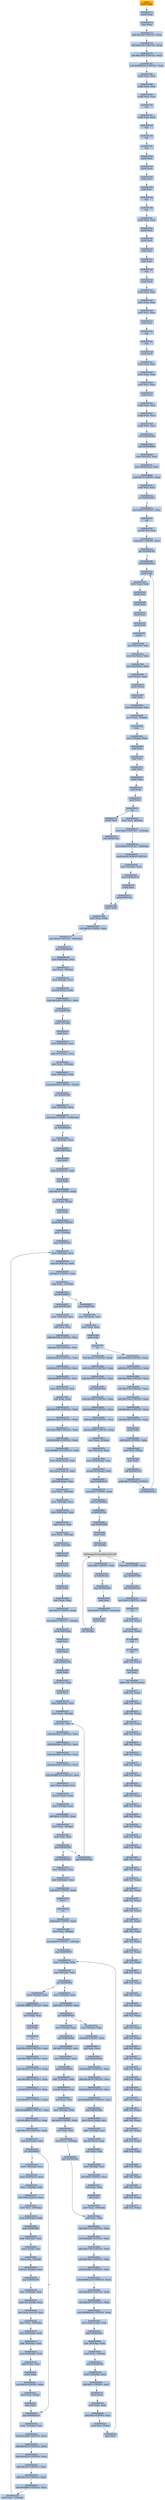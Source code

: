 digraph G {
node[shape=rectangle,style=filled,fillcolor=lightsteelblue,color=lightsteelblue]
bgcolor="transparent"
a0x00404770pushl_ebp[label="start\npushl %ebp",fillcolor="orange",color="lightgrey"];
a0x00404771pushl_esp[label="0x00404771\npushl %esp"];
a0x00404772popl_ebp[label="0x00404772\npopl %ebp"];
a0x00404773addl_0x1ddUINT32_esp[label="0x00404773\naddl $0x1dd<UINT32>, %esp"];
a0x00404779subl_0x1c5cUINT32_esp[label="0x00404779\nsubl $0x1c5c<UINT32>, %esp"];
a0x0040477fsubl_0x3395UINT32_esp[label="0x0040477f\nsubl $0x3395<UINT32>, %esp"];
a0x00404785subl_0xffffb224UINT32_esp[label="0x00404785\nsubl $0xffffb224<UINT32>, %esp"];
a0x0040478bxchgl_eax_ecx[label="0x0040478b\nxchgl %eax, %ecx"];
a0x0040478dxchgl_eax_ecx[label="0x0040478d\nxchgl %eax, %ecx"];
a0x0040478exchgl_eax_ecx[label="0x0040478e\nxchgl %eax, %ecx"];
a0x00404790nop_[label="0x00404790\nnop "];
a0x00404791xchgl_eax_eax[label="0x00404791\nxchgl %eax, %eax"];
a0x00404793nop_[label="0x00404793\nnop "];
a0x00404794nop_[label="0x00404794\nnop "];
a0x00404795nop_[label="0x00404795\nnop "];
a0x00404796pushl_eax[label="0x00404796\npushl %eax"];
a0x00404797pushl_eax[label="0x00404797\npushl %eax"];
a0x00404798popl_eax[label="0x00404798\npopl %eax"];
a0x00404799popl_eax[label="0x00404799\npopl %eax"];
a0x0040479anop_[label="0x0040479a\nnop "];
a0x0040479bnop_[label="0x0040479b\nnop "];
a0x0040479cxchgl_eax_eax[label="0x0040479c\nxchgl %eax, %eax"];
a0x0040479epushl_eax[label="0x0040479e\npushl %eax"];
a0x0040479fpushl_eax[label="0x0040479f\npushl %eax"];
a0x004047a0popl_eax[label="0x004047a0\npopl %eax"];
a0x004047a1popl_eax[label="0x004047a1\npopl %eax"];
a0x004047a2nop_[label="0x004047a2\nnop "];
a0x004047a3pushl_ecx[label="0x004047a3\npushl %ecx"];
a0x004047a4movl_eax_ecx[label="0x004047a4\nmovl %eax, %ecx"];
a0x004047a6movl_eax_eax[label="0x004047a6\nmovl %eax, %eax"];
a0x004047a8movl_ecx_eax[label="0x004047a8\nmovl %ecx, %eax"];
a0x004047aapopl_ecx[label="0x004047aa\npopl %ecx"];
a0x004047abnop_[label="0x004047ab\nnop "];
a0x004047acnop_[label="0x004047ac\nnop "];
a0x004047adpushl_ecx[label="0x004047ad\npushl %ecx"];
a0x004047aemovl_eax_ecx[label="0x004047ae\nmovl %eax, %ecx"];
a0x004047b0movl_eax_eax[label="0x004047b0\nmovl %eax, %eax"];
a0x004047b2movl_ecx_eax[label="0x004047b2\nmovl %ecx, %eax"];
a0x004047b4popl_ecx[label="0x004047b4\npopl %ecx"];
a0x004047b5xchgl_eax_ecx[label="0x004047b5\nxchgl %eax, %ecx"];
a0x004047b7xchgl_eax_ecx[label="0x004047b7\nxchgl %eax, %ecx"];
a0x004047b8xchgl_eax_ecx[label="0x004047b8\nxchgl %eax, %ecx"];
a0x004047bacall_0x0040536e[label="0x004047ba\ncall 0x0040536e"];
a0x0040536ejmp_0x00408e66[label="0x0040536e\njmp 0x00408e66"];
a0x00408e66movl_fs_0x30_eax[label="0x00408e66\nmovl %fs:0x30, %eax"];
a0x00408e6cmovl_0x68eax__eax[label="0x00408e6c\nmovl 0x68(%eax), %eax"];
a0x00408e6fandl_0x70UINT8_eax[label="0x00408e6f\nandl $0x70<UINT8>, %eax"];
a0x00408e72testl_eax_eax[label="0x00408e72\ntestl %eax, %eax"];
a0x00408e74jne_0x00403b63[label="0x00408e74\njne 0x00403b63"];
a0x00408e7amovl_0x0UINT32_eax[label="0x00408e7a\nmovl $0x0<UINT32>, %eax"];
a0x00408e7fret[label="0x00408e7f\nret"];
a0x004047bfmovzbl_al_eax[label="0x004047bf\nmovzbl %al, %eax"];
a0x004047c2cmpl_0x1UINT8_eax[label="0x004047c2\ncmpl $0x1<UINT8>, %eax"];
a0x004047c5jne_0x0040819b[label="0x004047c5\njne 0x0040819b"];
a0x0040819bcall_0x004055ec[label="0x0040819b\ncall 0x004055ec"];
a0x004055ecpushl_ebp[label="0x004055ec\npushl %ebp"];
a0x004055edmovl_esp_ebp[label="0x004055ed\nmovl %esp, %ebp"];
a0x004055efpushl_ecx[label="0x004055ef\npushl %ecx"];
a0x004055f0pushl_ebx[label="0x004055f0\npushl %ebx"];
a0x004055f1pushl_esi[label="0x004055f1\npushl %esi"];
a0x004055f2pushl_edi[label="0x004055f2\npushl %edi"];
a0x004055f3pusha_[label="0x004055f3\npusha "];
a0x004055f4movl_fs_0x30_eax[label="0x004055f4\nmovl %fs:0x30, %eax"];
a0x004055famovl_0xceax__eax[label="0x004055fa\nmovl 0xc(%eax), %eax"];
a0x004055fdmovl_0xceax__eax[label="0x004055fd\nmovl 0xc(%eax), %eax"];
a0x00405600movl_eax__eax[label="0x00405600\nmovl (%eax), %eax"];
a0x00405602pushl_eax_[label="0x00405602\npushl (%eax)"];
a0x00405604popl_eax[label="0x00405604\npopl %eax"];
a0x00405605movl_0x18eax__eax[label="0x00405605\nmovl 0x18(%eax), %eax"];
a0x00405608movl_eax__4ebp_[label="0x00405608\nmovl %eax, -4(%ebp)"];
a0x0040560bpopa_[label="0x0040560b\npopa "];
a0x0040560cmovl__4ebp__eax[label="0x0040560c\nmovl -4(%ebp), %eax"];
a0x0040560fpopl_edi[label="0x0040560f\npopl %edi"];
a0x00405610popl_esi[label="0x00405610\npopl %esi"];
a0x00405611popl_ebx[label="0x00405611\npopl %ebx"];
a0x00405612pushl_ebp[label="0x00405612\npushl %ebp"];
a0x00405613popl_esp[label="0x00405613\npopl %esp"];
a0x00405614popl_ebp[label="0x00405614\npopl %ebp"];
a0x00405615ret[label="0x00405615\nret"];
a0x004081a0movl_eax__8ebp_[label="0x004081a0\nmovl %eax, -8(%ebp)"];
a0x004081a3movl_0x0UINT32__32ebp_[label="0x004081a3\nmovl $0x0<UINT32>, -32(%ebp)"];
a0x004081aamovl_0x0UINT32__36ebp_[label="0x004081aa\nmovl $0x0<UINT32>, -36(%ebp)"];
a0x004081b1pushl_0x5e783d59UINT32[label="0x004081b1\npushl $0x5e783d59<UINT32>"];
a0x004081b6movl__8ebp__ecx[label="0x004081b6\nmovl -8(%ebp), %ecx"];
a0x004081b9jmp_0x00402974[label="0x004081b9\njmp 0x00402974"];
a0x00402974pushl_ecx[label="0x00402974\npushl %ecx"];
a0x00402975call_0x00407e6c[label="0x00402975\ncall 0x00407e6c"];
a0x00407e6cpushl_ebp[label="0x00407e6c\npushl %ebp"];
a0x00407e6dmovl_esp_ebp[label="0x00407e6d\nmovl %esp, %ebp"];
a0x00407e6fsubl_0x20UINT8_esp[label="0x00407e6f\nsubl $0x20<UINT8>, %esp"];
a0x00407e72movl_0x0UINT32__24ebp_[label="0x00407e72\nmovl $0x0<UINT32>, -24(%ebp)"];
a0x00407e79jmp_0x00406c40[label="0x00407e79\njmp 0x00406c40"];
a0x00406c40movl_0x8ebp__eax[label="0x00406c40\nmovl 0x8(%ebp), %eax"];
a0x00406c43movl_eax__8ebp_[label="0x00406c43\nmovl %eax, -8(%ebp)"];
a0x00406c46movl__8ebp__ecx[label="0x00406c46\nmovl -8(%ebp), %ecx"];
a0x00406c49movzwl_ecx__edx[label="0x00406c49\nmovzwl (%ecx), %edx"];
a0x00406c4ccmpl_0x5a4dUINT32_edx[label="0x00406c4c\ncmpl $0x5a4d<UINT32>, %edx"];
a0x00406c52jne_0x00407f29[label="0x00406c52\njne 0x00407f29"];
a0x00406c58pushl__8ebp_[label="0x00406c58\npushl -8(%ebp)"];
a0x00406c5bpopl_eax[label="0x00406c5b\npopl %eax"];
a0x00406c5cmovl_0x8ebp__ecx[label="0x00406c5c\nmovl 0x8(%ebp), %ecx"];
a0x00406c5faddl_0x3ceax__ecx[label="0x00406c5f\naddl 0x3c(%eax), %ecx"];
a0x00406c62movl_ecx__20ebp_[label="0x00406c62\nmovl %ecx, -20(%ebp)"];
a0x00406c65movl__20ebp__edx[label="0x00406c65\nmovl -20(%ebp), %edx"];
a0x00406c68cmpl_0x4550UINT32_edx_[label="0x00406c68\ncmpl $0x4550<UINT32>, (%edx)"];
a0x00406c6ejne_0x00407f29[label="0x00406c6e\njne 0x00407f29"];
a0x00406c74movl__20ebp__eax[label="0x00406c74\nmovl -20(%ebp), %eax"];
a0x00406c77cmpl_0x0UINT8_0x78eax_[label="0x00406c77\ncmpl $0x0<UINT8>, 0x78(%eax)"];
a0x00406c7bjne_0x00406db0[label="0x00406c7b\njne 0x00406db0"];
a0x00406db0movl__20ebp__ecx[label="0x00406db0\nmovl -20(%ebp), %ecx"];
a0x00406db3pushl_0x8ebp_[label="0x00406db3\npushl 0x8(%ebp)"];
a0x00406db6popl_edx[label="0x00406db6\npopl %edx"];
a0x00406db7addl_0x78ecx__edx[label="0x00406db7\naddl 0x78(%ecx), %edx"];
a0x00406dbapushl_ebp[label="0x00406dba\npushl %ebp"];
a0x00406dbbsubl_0x10UINT8_ebp[label="0x00406dbb\nsubl $0x10<UINT8>, %ebp"];
a0x00406dbemovl_edx_ebp_[label="0x00406dbe\nmovl %edx, (%ebp)"];
a0x00406dc1popl_ebp[label="0x00406dc1\npopl %ebp"];
a0x00406dc2pushl_0x0UINT8[label="0x00406dc2\npushl $0x0<UINT8>"];
a0x00406dc4popl__12ebp_[label="0x00406dc4\npopl -12(%ebp)"];
a0x00406dc7jmp_0x00404555[label="0x00406dc7\njmp 0x00404555"];
a0x00404555movl__16ebp__ecx[label="0x00404555\nmovl -16(%ebp), %ecx"];
a0x00404558movl_0x18ecx__edx[label="0x00404558\nmovl 0x18(%ecx), %edx"];
a0x0040455bsubl_0x1UINT8_edx[label="0x0040455b\nsubl $0x1<UINT8>, %edx"];
a0x0040455ecmpl_edx__12ebp_[label="0x0040455e\ncmpl %edx, -12(%ebp)"];
a0x00404561jae_0x00408b57[label="0x00404561\njae 0x00408b57"];
a0x00404567jmp_0x00403c48[label="0x00404567\njmp 0x00403c48"];
a0x00403c48movl__16ebp__eax[label="0x00403c48\nmovl -16(%ebp), %eax"];
a0x00403c4bsubl_ecx_ecx[label="0x00403c4b\nsubl %ecx, %ecx"];
a0x00403c4daddl_0x7f2dUINT32_ecx[label="0x00403c4d\naddl $0x7f2d<UINT32>, %ecx"];
a0x00403c53subl_0x7d2UINT32_ecx[label="0x00403c53\nsubl $0x7d2<UINT32>, %ecx"];
a0x00403c59addl_0x24e0UINT32_ecx[label="0x00403c59\naddl $0x24e0<UINT32>, %ecx"];
a0x00403c5fsubl_0x321cUINT32_ecx[label="0x00403c5f\nsubl $0x321c<UINT32>, %ecx"];
a0x00403c65subl_0x69ffUINT32_ecx[label="0x00403c65\nsubl $0x69ff<UINT32>, %ecx"];
a0x00403c6bmovl_ecxeax__ecx[label="0x00403c6b\nmovl (%ecx,%eax), %ecx"];
a0x00403c6esubl_edx_edx[label="0x00403c6e\nsubl %edx, %edx"];
a0x00403c70addl_0x7067UINT32_edx[label="0x00403c70\naddl $0x7067<UINT32>, %edx"];
a0x00403c76addl_0x10bdUINT32_edx[label="0x00403c76\naddl $0x10bd<UINT32>, %edx"];
a0x00403c7csubl_0x7988UINT32_edx[label="0x00403c7c\nsubl $0x7988<UINT32>, %edx"];
a0x00403c82subl_0x4694UINT32_edx[label="0x00403c82\nsubl $0x4694<UINT32>, %edx"];
a0x00403c88subl_0xffffc114UINT32_edx[label="0x00403c88\nsubl $0xffffc114<UINT32>, %edx"];
a0x00403c8emovl_edxebp__edx[label="0x00403c8e\nmovl (%edx,%ebp), %edx"];
a0x00403c91leal_ecxedx4__eax[label="0x00403c91\nleal (%ecx,%edx,4), %eax"];
a0x00403c94addl_0x8ebp__eax[label="0x00403c94\naddl 0x8(%ebp), %eax"];
a0x00403c97movl_eax__28ebp_[label="0x00403c97\nmovl %eax, -28(%ebp)"];
a0x00403c9amovl__28ebp__ecx[label="0x00403c9a\nmovl -28(%ebp), %ecx"];
a0x00403c9dmovl_0x8ebp__edx[label="0x00403c9d\nmovl 0x8(%ebp), %edx"];
a0x00403ca0addl_ecx__edx[label="0x00403ca0\naddl (%ecx), %edx"];
a0x00403ca2movl_edx__32ebp_[label="0x00403ca2\nmovl %edx, -32(%ebp)"];
a0x00403ca5pushl__32ebp_[label="0x00403ca5\npushl -32(%ebp)"];
a0x00403ca8popl_eax[label="0x00403ca8\npopl %eax"];
a0x00403ca9pushl_eax[label="0x00403ca9\npushl %eax"];
a0x00403caacall_0x00401a6c[label="0x00403caa\ncall 0x00401a6c"];
a0x00401a6cpushl_ebp[label="0x00401a6c\npushl %ebp"];
a0x00401a6dmovl_esp_ebp[label="0x00401a6d\nmovl %esp, %ebp"];
a0x00401a6fsubl_0x10UINT8_esp[label="0x00401a6f\nsubl $0x10<UINT8>, %esp"];
a0x00401a72movl_0x0UINT32__4ebp_[label="0x00401a72\nmovl $0x0<UINT32>, -4(%ebp)"];
a0x00401a79pushl_0x8ebp_[label="0x00401a79\npushl 0x8(%ebp)"];
a0x00401a7cpopl_eax[label="0x00401a7c\npopl %eax"];
a0x00401a7dpushl_eax[label="0x00401a7d\npushl %eax"];
a0x00401a7ecall_0x004041d0[label="0x00401a7e\ncall 0x004041d0"];
a0x004041d0pushl_ebp[label="0x004041d0\npushl %ebp"];
a0x004041d1movl_esp_ebp[label="0x004041d1\nmovl %esp, %ebp"];
a0x004041d3pushl_ecx[label="0x004041d3\npushl %ecx"];
a0x004041d4movl_0x8ebp__eax[label="0x004041d4\nmovl 0x8(%ebp), %eax"];
a0x004041d7movl_eax__4ebp_[label="0x004041d7\nmovl %eax, -4(%ebp)"];
a0x004041dasubl_ecx_ecx[label="0x004041da\nsubl %ecx, %ecx"];
a0x004041dcsubl_0x52b2UINT32_ecx[label="0x004041dc\nsubl $0x52b2<UINT32>, %ecx"];
a0x004041e2subl_0x626eUINT32_ecx[label="0x004041e2\nsubl $0x626e<UINT32>, %ecx"];
a0x004041e8subl_0x496bUINT32_ecx[label="0x004041e8\nsubl $0x496b<UINT32>, %ecx"];
a0x004041eeaddl_0x45d9UINT32_ecx[label="0x004041ee\naddl $0x45d9<UINT32>, %ecx"];
a0x004041f4subl_0xffff4752UINT32_ecx[label="0x004041f4\nsubl $0xffff4752<UINT32>, %ecx"];
a0x004041famovl_ecxebp__ecx[label="0x004041fa\nmovl (%ecx,%ebp), %ecx"];
a0x004041fdmovsbl_ecx__edx[label="0x004041fd\nmovsbl (%ecx), %edx"];
a0x00404200movl__4ebp__eax[label="0x00404200\nmovl -4(%ebp), %eax"];
a0x00404203addl_0x1UINT8_eax[label="0x00404203\naddl $0x1<UINT8>, %eax"];
a0x00404206movl_eax__4ebp_[label="0x00404206\nmovl %eax, -4(%ebp)"];
a0x00404209testl_edx_edx[label="0x00404209\ntestl %edx, %edx"];
a0x0040420bjne_0x0040539d[label="0x0040420b\njne 0x0040539d"];
a0x0040539djmp_0x004041da[label="0x0040539d\njmp 0x004041da"];
a0x00404211jmp_0x00405255[label="0x00404211\njmp 0x00405255"];
a0x00405255movl__4ebp__eax[label="0x00405255\nmovl -4(%ebp), %eax"];
a0x00405258subl_0x8ebp__eax[label="0x00405258\nsubl 0x8(%ebp), %eax"];
a0x0040525bsubl_0x1UINT8_eax[label="0x0040525b\nsubl $0x1<UINT8>, %eax"];
a0x0040525eleave_[label="0x0040525e\nleave "];
a0x0040525fret[label="0x0040525f\nret"];
a0x00401a83addl_0x4UINT8_esp[label="0x00401a83\naddl $0x4<UINT8>, %esp"];
a0x00401a86movl_eax__8ebp_[label="0x00401a86\nmovl %eax, -8(%ebp)"];
a0x00401a89movl_0x0UINT32__12ebp_[label="0x00401a89\nmovl $0x0<UINT32>, -12(%ebp)"];
a0x00401a90jmp_0x00408555[label="0x00401a90\njmp 0x00408555"];
a0x00408555movl__12ebp__edx[label="0x00408555\nmovl -12(%ebp), %edx"];
a0x00408558cmpl__8ebp__edx[label="0x00408558\ncmpl -8(%ebp), %edx"];
a0x0040855bjae_0x00404f3b[label="0x0040855b\njae 0x00404f3b"];
a0x00408561movl__12ebp__eax[label="0x00408561\nmovl -12(%ebp), %eax"];
a0x00408564andl_0x1UINT8_eax[label="0x00408564\nandl $0x1<UINT8>, %eax"];
a0x00408567jne_0x0040595b[label="0x00408567\njne 0x0040595b"];
a0x0040856dmovl__4ebp__ecx[label="0x0040856d\nmovl -4(%ebp), %ecx"];
a0x00408570jmp_0x00405969[label="0x00408570\njmp 0x00405969"];
a0x00405969shll_0x7UINT8_ecx[label="0x00405969\nshll $0x7<UINT8>, %ecx"];
a0x0040596cmovl_0x8ebp__edx[label="0x0040596c\nmovl 0x8(%ebp), %edx"];
a0x0040596fjmp_0x00408436[label="0x0040596f\njmp 0x00408436"];
a0x00408436addl__12ebp__edx[label="0x00408436\naddl -12(%ebp), %edx"];
a0x00408439movsbl_edx__eax[label="0x00408439\nmovsbl (%edx), %eax"];
a0x0040843cxorl_eax_ecx[label="0x0040843c\nxorl %eax, %ecx"];
a0x0040843emovl__4ebp__edx[label="0x0040843e\nmovl -4(%ebp), %edx"];
a0x00408441shrl_0x3UINT8_edx[label="0x00408441\nshrl $0x3<UINT8>, %edx"];
a0x00408444xorl_edx_ecx[label="0x00408444\nxorl %edx, %ecx"];
a0x00408446movl_ecx__16ebp_[label="0x00408446\nmovl %ecx, -16(%ebp)"];
a0x00408449jmp_0x004018aa[label="0x00408449\njmp 0x004018aa"];
a0x004018aasubl_edx_edx[label="0x004018aa\nsubl %edx, %edx"];
a0x004018acsubl_0x772eUINT32_edx[label="0x004018ac\nsubl $0x772e<UINT32>, %edx"];
a0x004018b2subl_0x6a8bUINT32_edx[label="0x004018b2\nsubl $0x6a8b<UINT32>, %edx"];
a0x004018b8addl_0x2736UINT32_edx[label="0x004018b8\naddl $0x2736<UINT32>, %edx"];
a0x004018besubl_0x7da5UINT32_edx[label="0x004018be\nsubl $0x7da5<UINT32>, %edx"];
a0x004018c4subl_0x28bcUINT32_edx[label="0x004018c4\nsubl $0x28bc<UINT32>, %edx"];
a0x004018casubl_0xfffeaea0UINT32_edx[label="0x004018ca\nsubl $0xfffeaea0<UINT32>, %edx"];
a0x004018d0subl_0x3be0UINT32_edx[label="0x004018d0\nsubl $0x3be0<UINT32>, %edx"];
a0x004018d6subl_0x1097UINT32_edx[label="0x004018d6\nsubl $0x1097<UINT32>, %edx"];
a0x004018dcsubl_0xffffa409UINT32_edx[label="0x004018dc\nsubl $0xffffa409<UINT32>, %edx"];
a0x004018e2movl_edxebp__edx[label="0x004018e2\nmovl (%edx,%ebp), %edx"];
a0x004018e5jmp_0x0040364d[label="0x004018e5\njmp 0x0040364d"];
a0x0040364dxorl__16ebp__edx[label="0x0040364d\nxorl -16(%ebp), %edx"];
a0x00403650movl_edx__4ebp_[label="0x00403650\nmovl %edx, -4(%ebp)"];
a0x00403653jmp_0x00408546[label="0x00403653\njmp 0x00408546"];
a0x00408546movl__12ebp__ecx[label="0x00408546\nmovl -12(%ebp), %ecx"];
a0x00408549addl_0x1UINT8_ecx[label="0x00408549\naddl $0x1<UINT8>, %ecx"];
a0x0040854cpushl_eax[label="0x0040854c\npushl %eax"];
a0x0040854dmovl_ebp_eax[label="0x0040854d\nmovl %ebp, %eax"];
a0x0040854fsubl_0xcUINT8_eax[label="0x0040854f\nsubl $0xc<UINT8>, %eax"];
a0x00408552movl_ecx_eax_[label="0x00408552\nmovl %ecx, (%eax)"];
a0x00408554popl_eax[label="0x00408554\npopl %eax"];
a0x0040595bmovl__4ebp__eax[label="0x0040595b\nmovl -4(%ebp), %eax"];
a0x0040595eshll_0xbUINT8_eax[label="0x0040595e\nshll $0xb<UINT8>, %eax"];
a0x00405961xorl_ecx_ecx[label="0x00405961\nxorl %ecx, %ecx"];
a0x00405963jmp_0x0040504d[label="0x00405963\njmp 0x0040504d"];
a0x0040504dsubl_0x4fa1UINT32_ecx[label="0x0040504d\nsubl $0x4fa1<UINT32>, %ecx"];
a0x00405053addl_0x30cdUINT32_ecx[label="0x00405053\naddl $0x30cd<UINT32>, %ecx"];
a0x00405059subl_0x3c9eUINT32_ecx[label="0x00405059\nsubl $0x3c9e<UINT32>, %ecx"];
a0x0040505fsubl_0xffffa486UINT32_ecx[label="0x0040505f\nsubl $0xffffa486<UINT32>, %ecx"];
a0x00405065jmp_0x00401892[label="0x00405065\njmp 0x00401892"];
a0x00401892movl_ecxebp__ecx[label="0x00401892\nmovl (%ecx,%ebp), %ecx"];
a0x00401895addl__12ebp__ecx[label="0x00401895\naddl -12(%ebp), %ecx"];
a0x00401898movsbl_ecx__edx[label="0x00401898\nmovsbl (%ecx), %edx"];
a0x0040189bxorl_edx_eax[label="0x0040189b\nxorl %edx, %eax"];
a0x0040189dmovl__4ebp__ecx[label="0x0040189d\nmovl -4(%ebp), %ecx"];
a0x004018a0shrl_0x5UINT8_ecx[label="0x004018a0\nshrl $0x5<UINT8>, %ecx"];
a0x004018a3xorl_ecx_eax[label="0x004018a3\nxorl %ecx, %eax"];
a0x004018a5notl_eax[label="0x004018a5\nnotl %eax"];
a0x004018a7movl_eax__16ebp_[label="0x004018a7\nmovl %eax, -16(%ebp)"];
a0x00404f3bmovl__4ebp__eax[label="0x00404f3b\nmovl -4(%ebp), %eax"];
a0x00404f3eandl_0x7fffffffUINT32_eax[label="0x00404f3e\nandl $0x7fffffff<UINT32>, %eax"];
a0x00404f43movl_ebp_esp[label="0x00404f43\nmovl %ebp, %esp"];
a0x00404f45popl_ebp[label="0x00404f45\npopl %ebp"];
a0x00404f46ret[label="0x00404f46\nret"];
a0x00403cafaddl_0x1e40UINT32_esp[label="0x00403caf\naddl $0x1e40<UINT32>, %esp"];
a0x00403cb5subl_0x7fd8UINT32_esp[label="0x00403cb5\nsubl $0x7fd8<UINT32>, %esp"];
a0x00403cbbsubl_0x3012UINT32_esp[label="0x00403cbb\nsubl $0x3012<UINT32>, %esp"];
a0x00403cc1subl_0x59f3UINT32_esp[label="0x00403cc1\nsubl $0x59f3<UINT32>, %esp"];
a0x00403cc7subl_0x7fc9UINT32_esp[label="0x00403cc7\nsubl $0x7fc9<UINT32>, %esp"];
a0x00403ccdsubl_0x4057UINT32_esp[label="0x00403ccd\nsubl $0x4057<UINT32>, %esp"];
a0x00403cd3subl_0xfffdff08UINT32_esp[label="0x00403cd3\nsubl $0xfffdff08<UINT32>, %esp"];
a0x00403cd9subl_0x36bcUINT32_esp[label="0x00403cd9\nsubl $0x36bc<UINT32>, %esp"];
a0x00403cdfsubl_0x1e7bUINT32_esp[label="0x00403cdf\nsubl $0x1e7b<UINT32>, %esp"];
a0x00403ce5cmpl_0xcebp__eax[label="0x00403ce5\ncmpl 0xc(%ebp), %eax"];
a0x00403ce8jne_0x00404cf3[label="0x00403ce8\njne 0x00404cf3"];
a0x00404cf3jmp_0x0040452b[label="0x00404cf3\njmp 0x0040452b"];
a0x0040452bmovl__12ebp__eax[label="0x0040452b\nmovl -12(%ebp), %eax"];
a0x0040452esubl_0x2e9bUINT32_eax[label="0x0040452e\nsubl $0x2e9b<UINT32>, %eax"];
a0x00404534addl_0x5675UINT32_eax[label="0x00404534\naddl $0x5675<UINT32>, %eax"];
a0x0040453aaddl_0x6522UINT32_eax[label="0x0040453a\naddl $0x6522<UINT32>, %eax"];
a0x00404540addl_0x542UINT32_eax[label="0x00404540\naddl $0x542<UINT32>, %eax"];
a0x00404546addl_0x731UINT32_eax[label="0x00404546\naddl $0x731<UINT32>, %eax"];
a0x0040454csubl_0x996eUINT32_eax[label="0x0040454c\nsubl $0x996e<UINT32>, %eax"];
a0x00404552movl_eax__12ebp_[label="0x00404552\nmovl %eax, -12(%ebp)"];
a0x00403ceemovl__16ebp__ecx[label="0x00403cee\nmovl -16(%ebp), %ecx"];
a0x00403cf1movl_0x24ecx__edx[label="0x00403cf1\nmovl 0x24(%ecx), %edx"];
a0x00403cf4movl__12ebp__eax[label="0x00403cf4\nmovl -12(%ebp), %eax"];
a0x00403cf7leal_edxeax2__ecx[label="0x00403cf7\nleal (%edx,%eax,2), %ecx"];
a0x00403cfamovl_ecx__28ebp_[label="0x00403cfa\nmovl %ecx, -28(%ebp)"];
a0x00403cfdmovl_0x8ebp__edx[label="0x00403cfd\nmovl 0x8(%ebp), %edx"];
a0x00403d00jmp_0x004068f8[label="0x00403d00\njmp 0x004068f8"];
a0x004068f8addl__28ebp__edx[label="0x004068f8\naddl -28(%ebp), %edx"];
a0x004068fbmovw_edx__ax[label="0x004068fb\nmovw (%edx), %ax"];
a0x004068femovw_ax__4ebp_[label="0x004068fe\nmovw %ax, -4(%ebp)"];
a0x00406902movzwl__4ebp__ecx[label="0x00406902\nmovzwl -4(%ebp), %ecx"];
a0x00406906jmp_0x00404cd4[label="0x00406906\njmp 0x00404cd4"];
a0x00404cd4movl__16ebp__edx[label="0x00404cd4\nmovl -16(%ebp), %edx"];
a0x00404cd7movl_0x1cedx__eax[label="0x00404cd7\nmovl 0x1c(%edx), %eax"];
a0x00404cdaleal_eaxecx4__ecx[label="0x00404cda\nleal (%eax,%ecx,4), %ecx"];
a0x00404cddmovl_ecx__28ebp_[label="0x00404cdd\nmovl %ecx, -28(%ebp)"];
a0x00404ce0movl_0x8ebp__edx[label="0x00404ce0\nmovl 0x8(%ebp), %edx"];
a0x00404ce3addl__28ebp__edx[label="0x00404ce3\naddl -28(%ebp), %edx"];
a0x00404ce6movl_0x8ebp__eax[label="0x00404ce6\nmovl 0x8(%ebp), %eax"];
a0x00404ce9addl_edx__eax[label="0x00404ce9\naddl (%edx), %eax"];
a0x00404cebpushl_ebp[label="0x00404ceb\npushl %ebp"];
a0x00404cecsubl_0x18UINT8_ebp[label="0x00404cec\nsubl $0x18<UINT8>, %ebp"];
a0x00404cefmovl_eax_ebp_[label="0x00404cef\nmovl %eax, (%ebp)"];
a0x00404cf2popl_ebp[label="0x00404cf2\npopl %ebp"];
a0x00408b57jmp_0x00407f29[label="0x00408b57\njmp 0x00407f29"];
a0x00407f29movl__24ebp__eax[label="0x00407f29\nmovl -24(%ebp), %eax"];
a0x00407f2cmovl_ebp_esp[label="0x00407f2c\nmovl %ebp, %esp"];
a0x00407f2epopl_ebp[label="0x00407f2e\npopl %ebp"];
a0x00407f2fret[label="0x00407f2f\nret"];
a0x0040297aaddl_0x6e2dUINT32_esp[label="0x0040297a\naddl $0x6e2d<UINT32>, %esp"];
a0x00402980addl_0x3710UINT32_esp[label="0x00402980\naddl $0x3710<UINT32>, %esp"];
a0x00402986addl_0x76e6UINT32_esp[label="0x00402986\naddl $0x76e6<UINT32>, %esp"];
a0x0040298csubl_0x5c34UINT32_esp[label="0x0040298c\nsubl $0x5c34<UINT32>, %esp"];
a0x00402992addl_0x73eaUINT32_esp[label="0x00402992\naddl $0x73ea<UINT32>, %esp"];
a0x00402998subl_0x6dc2UINT32_esp[label="0x00402998\nsubl $0x6dc2<UINT32>, %esp"];
a0x0040299esubl_0xc60fUINT32_esp[label="0x0040299e\nsubl $0xc60f<UINT32>, %esp"];
a0x004029a4pushl_ebp[label="0x004029a4\npushl %ebp"];
a0x004029a5subl_0x20UINT8_ebp[label="0x004029a5\nsubl $0x20<UINT8>, %ebp"];
a0x004029a8movl_eax_ebp_[label="0x004029a8\nmovl %eax, (%ebp)"];
a0x004029abpopl_ebp[label="0x004029ab\npopl %ebp"];
a0x004029accall_0x00401574[label="0x004029ac\ncall 0x00401574"];
a0x00401574pushl_0x75154efbUINT32[label="0x00401574\npushl $0x75154efb<UINT32>"];
a0x00401579call_0x004055ec[label="0x00401579\ncall 0x004055ec"];
a0x0040157epushl_eax[label="0x0040157e\npushl %eax"];
a0x0040157fcall_0x00407e6c[label="0x0040157f\ncall 0x00407e6c"];
a0x00401584subl_0x3ecUINT32_esp[label="0x00401584\nsubl $0x3ec<UINT32>, %esp"];
a0x0040158aaddl_0x337cUINT32_esp[label="0x0040158a\naddl $0x337c<UINT32>, %esp"];
a0x00401590addl_0x67d7UINT32_esp[label="0x00401590\naddl $0x67d7<UINT32>, %esp"];
a0x00401596jmp_0x0040305f[label="0x00401596\njmp 0x0040305f"];
a0x0040305faddl_0x3091UINT32_esp[label="0x0040305f\naddl $0x3091<UINT32>, %esp"];
a0x00403065subl_0x6a68UINT32_esp[label="0x00403065\nsubl $0x6a68<UINT32>, %esp"];
a0x0040306baddl_0xe68UINT32_esp[label="0x0040306b\naddl $0xe68<UINT32>, %esp"];
a0x00403071subl_0x6bf0UINT32_esp[label="0x00403071\nsubl $0x6bf0<UINT32>, %esp"];
a0x00403077movl_eax__4ebp_[label="0x00403077\nmovl %eax, -4(%ebp)"];
a0x0040307amovl_fs_0x18_eax[label="0x0040307a\nmovl %fs:0x18, %eax"];
a0x00403080movl_0x30eax__eax[label="0x00403080\nmovl 0x30(%eax), %eax"];
a0x00403083movzbl_0x2eax__ebx[label="0x00403083\nmovzbl 0x2(%eax), %ebx"];
a0x00403087jmp_0x0040833d[label="0x00403087\njmp 0x0040833d"];
a0x0040833dcmpl_0x1UINT8_ebx[label="0x0040833d\ncmpl $0x1<UINT8>, %ebx"];
a0x00408340jmp_0x00408fd5[label="0x00408340\njmp 0x00408fd5"];
a0x00408fd5je_0x0040531a[label="0x00408fd5\nje 0x0040531a"];
a0x00408fdbjmp_0x004020ff[label="0x00408fdb\njmp 0x004020ff"];
a0x004020ffpushl_eax[label="0x004020ff\npushl %eax"];
a0x00402100call__4ebp_[label="0x00402100\ncall -4(%ebp)"];
IsDebuggerPresent_kernel32_dll[label="IsDebuggerPresent@kernel32.dll",fillcolor="lightgrey",color="lightgrey"];
a0x00402103cmpl_0x1UINT8_eax[label="0x00402103\ncmpl $0x1<UINT8>, %eax"];
a0x00402106je_0x00403c2f[label="0x00402106\nje 0x00403c2f"];
a0x0040210cjmp_0x00403a61[label="0x0040210c\njmp 0x00403a61"];
a0x00403a61popl_eax[label="0x00403a61\npopl %eax"];
a0x00403a62movb_0x1UINT8_0x2eax_[label="0x00403a62\nmovb $0x1<UINT8>, 0x2(%eax)"];
a0x00403a66pushl_eax[label="0x00403a66\npushl %eax"];
a0x00403a67call__4ebp_[label="0x00403a67\ncall -4(%ebp)"];
a0x00403a6acmpl_0x1UINT8_eax[label="0x00403a6a\ncmpl $0x1<UINT8>, %eax"];
a0x00403a6djmp_0x00407290[label="0x00403a6d\njmp 0x00407290"];
a0x00407290jne_0x0040531a[label="0x00407290\njne 0x0040531a"];
a0x0040531amovl_0x1UINT32_eax[label="0x0040531a\nmovl $0x1<UINT32>, %eax"];
a0x0040531fret[label="0x0040531f\nret"];
a0x7efde000addb_al_eax_[label="0x7efde000\naddb %al, (%eax)"];
a0x7efde002addl_eax_eax_[label="0x7efde002\naddl %eax, (%eax)"];
a0x7efde004nop_[label="0x7efde004\nnop "];
a0x7efde006nop_[label="0x7efde006\nnop "];
a0x7efde008addb_al_eax_[label="0x7efde008\naddb %al, (%eax)"];
a0x7efde00aincl_eax[label="0x7efde00a\nincl %eax"];
a0x7efde00baddb_ah_0x241eeax_[label="0x7efde00b\naddb %ah, 0x241e(%eax)"];
a0x7efde011addb_al_eax_[label="0x7efde011\naddb %al, (%eax)"];
a0x7efde013addb_al_eax_[label="0x7efde013\naddb %al, (%eax)"];
a0x7efde015addb_al_eax_[label="0x7efde015\naddb %al, (%eax)"];
a0x7efde017addb_al_eax_[label="0x7efde017\naddb %al, (%eax)"];
a0x7efde019addb_al_eax_[label="0x7efde019\naddb %al, (%eax)"];
a0x7efde01baddb_al_eax_[label="0x7efde01b\naddb %al, (%eax)"];
a0x7efde01daddb_al_eax_[label="0x7efde01d\naddb %al, (%eax)"];
a0x7efde01faddb_al_eax_[label="0x7efde01f\naddb %al, (%eax)"];
a0x7efde021addb_al_eax_[label="0x7efde021\naddb %al, (%eax)"];
a0x7efde023addb_al_eax_[label="0x7efde023\naddb %al, (%eax)"];
a0x7efde025addb_al_eax_[label="0x7efde025\naddb %al, (%eax)"];
a0x7efde027addb_al_eax_[label="0x7efde027\naddb %al, (%eax)"];
a0x7efde029addb_al_eax_[label="0x7efde029\naddb %al, (%eax)"];
a0x7efde02baddb_al_eax_[label="0x7efde02b\naddb %al, (%eax)"];
a0x7efde02daddb_al_eax_[label="0x7efde02d\naddb %al, (%eax)"];
a0x7efde02faddb_al_eax_[label="0x7efde02f\naddb %al, (%eax)"];
a0x7efde031addb_al_eax_[label="0x7efde031\naddb %al, (%eax)"];
a0x7efde033addb_al_eax_[label="0x7efde033\naddb %al, (%eax)"];
a0x7efde035addb_al_eax_[label="0x7efde035\naddb %al, (%eax)"];
a0x7efde037addb_al_eax_[label="0x7efde037\naddb %al, (%eax)"];
a0x7efde039addb_al_eax_[label="0x7efde039\naddb %al, (%eax)"];
a0x7efde03baddb_al_eax_[label="0x7efde03b\naddb %al, (%eax)"];
a0x7efde03daddb_al_eax_[label="0x7efde03d\naddb %al, (%eax)"];
a0x7efde03faddb_al_eax_[label="0x7efde03f\naddb %al, (%eax)"];
a0x7efde041addb_al_eax_[label="0x7efde041\naddb %al, (%eax)"];
a0x7efde043addb_al_eax_[label="0x7efde043\naddb %al, (%eax)"];
a0x7efde045addb_al_eax_[label="0x7efde045\naddb %al, (%eax)"];
a0x7efde047addb_al_eax_[label="0x7efde047\naddb %al, (%eax)"];
a0x7efde049addb_al_eax_[label="0x7efde049\naddb %al, (%eax)"];
a0x7efde04baddb_al_eax_[label="0x7efde04b\naddb %al, (%eax)"];
a0x7efde04daddb_al_eax_[label="0x7efde04d\naddb %al, (%eax)"];
a0x7efde04faddb_al_eax_[label="0x7efde04f\naddb %al, (%eax)"];
a0x7efde051addb_al_eax_[label="0x7efde051\naddb %al, (%eax)"];
a0x7efde053addb_al_eax_[label="0x7efde053\naddb %al, (%eax)"];
a0x7efde055addb_al_eax_[label="0x7efde055\naddb %al, (%eax)"];
a0x7efde057addb_al_eax_[label="0x7efde057\naddb %al, (%eax)"];
a0x7efde059addb_al_eax_[label="0x7efde059\naddb %al, (%eax)"];
a0x7efde05baddb_al_eax_[label="0x7efde05b\naddb %al, (%eax)"];
a0x7efde05daddb_al_eax_[label="0x7efde05d\naddb %al, (%eax)"];
a0x7efde05faddb_al_eax_[label="0x7efde05f\naddb %al, (%eax)"];
a0x7efde061addb_al_eax_[label="0x7efde061\naddb %al, (%eax)"];
a0x7efde063addb_al_eax_[label="0x7efde063\naddb %al, (%eax)"];
a0x7efde065addb_al_eax_[label="0x7efde065\naddb %al, (%eax)"];
a0x7efde067addb_al_eax_[label="0x7efde067\naddb %al, (%eax)"];
a0x7efde069addb_al_eax_[label="0x7efde069\naddb %al, (%eax)"];
a0x7efde06baddb_al_eax_[label="0x7efde06b\naddb %al, (%eax)"];
a0x7efde06daddb_al_eax_[label="0x7efde06d\naddb %al, (%eax)"];
a0x7efde06faddb_al_eax_[label="0x7efde06f\naddb %al, (%eax)"];
a0x7efde071addb_al_eax_[label="0x7efde071\naddb %al, (%eax)"];
a0x7efde073addb_al_eax_[label="0x7efde073\naddb %al, (%eax)"];
a0x00404770pushl_ebp -> a0x00404771pushl_esp [color="#000000"];
a0x00404771pushl_esp -> a0x00404772popl_ebp [color="#000000"];
a0x00404772popl_ebp -> a0x00404773addl_0x1ddUINT32_esp [color="#000000"];
a0x00404773addl_0x1ddUINT32_esp -> a0x00404779subl_0x1c5cUINT32_esp [color="#000000"];
a0x00404779subl_0x1c5cUINT32_esp -> a0x0040477fsubl_0x3395UINT32_esp [color="#000000"];
a0x0040477fsubl_0x3395UINT32_esp -> a0x00404785subl_0xffffb224UINT32_esp [color="#000000"];
a0x00404785subl_0xffffb224UINT32_esp -> a0x0040478bxchgl_eax_ecx [color="#000000"];
a0x0040478bxchgl_eax_ecx -> a0x0040478dxchgl_eax_ecx [color="#000000"];
a0x0040478dxchgl_eax_ecx -> a0x0040478exchgl_eax_ecx [color="#000000"];
a0x0040478exchgl_eax_ecx -> a0x00404790nop_ [color="#000000"];
a0x00404790nop_ -> a0x00404791xchgl_eax_eax [color="#000000"];
a0x00404791xchgl_eax_eax -> a0x00404793nop_ [color="#000000"];
a0x00404793nop_ -> a0x00404794nop_ [color="#000000"];
a0x00404794nop_ -> a0x00404795nop_ [color="#000000"];
a0x00404795nop_ -> a0x00404796pushl_eax [color="#000000"];
a0x00404796pushl_eax -> a0x00404797pushl_eax [color="#000000"];
a0x00404797pushl_eax -> a0x00404798popl_eax [color="#000000"];
a0x00404798popl_eax -> a0x00404799popl_eax [color="#000000"];
a0x00404799popl_eax -> a0x0040479anop_ [color="#000000"];
a0x0040479anop_ -> a0x0040479bnop_ [color="#000000"];
a0x0040479bnop_ -> a0x0040479cxchgl_eax_eax [color="#000000"];
a0x0040479cxchgl_eax_eax -> a0x0040479epushl_eax [color="#000000"];
a0x0040479epushl_eax -> a0x0040479fpushl_eax [color="#000000"];
a0x0040479fpushl_eax -> a0x004047a0popl_eax [color="#000000"];
a0x004047a0popl_eax -> a0x004047a1popl_eax [color="#000000"];
a0x004047a1popl_eax -> a0x004047a2nop_ [color="#000000"];
a0x004047a2nop_ -> a0x004047a3pushl_ecx [color="#000000"];
a0x004047a3pushl_ecx -> a0x004047a4movl_eax_ecx [color="#000000"];
a0x004047a4movl_eax_ecx -> a0x004047a6movl_eax_eax [color="#000000"];
a0x004047a6movl_eax_eax -> a0x004047a8movl_ecx_eax [color="#000000"];
a0x004047a8movl_ecx_eax -> a0x004047aapopl_ecx [color="#000000"];
a0x004047aapopl_ecx -> a0x004047abnop_ [color="#000000"];
a0x004047abnop_ -> a0x004047acnop_ [color="#000000"];
a0x004047acnop_ -> a0x004047adpushl_ecx [color="#000000"];
a0x004047adpushl_ecx -> a0x004047aemovl_eax_ecx [color="#000000"];
a0x004047aemovl_eax_ecx -> a0x004047b0movl_eax_eax [color="#000000"];
a0x004047b0movl_eax_eax -> a0x004047b2movl_ecx_eax [color="#000000"];
a0x004047b2movl_ecx_eax -> a0x004047b4popl_ecx [color="#000000"];
a0x004047b4popl_ecx -> a0x004047b5xchgl_eax_ecx [color="#000000"];
a0x004047b5xchgl_eax_ecx -> a0x004047b7xchgl_eax_ecx [color="#000000"];
a0x004047b7xchgl_eax_ecx -> a0x004047b8xchgl_eax_ecx [color="#000000"];
a0x004047b8xchgl_eax_ecx -> a0x004047bacall_0x0040536e [color="#000000"];
a0x004047bacall_0x0040536e -> a0x0040536ejmp_0x00408e66 [color="#000000"];
a0x0040536ejmp_0x00408e66 -> a0x00408e66movl_fs_0x30_eax [color="#000000"];
a0x00408e66movl_fs_0x30_eax -> a0x00408e6cmovl_0x68eax__eax [color="#000000"];
a0x00408e6cmovl_0x68eax__eax -> a0x00408e6fandl_0x70UINT8_eax [color="#000000"];
a0x00408e6fandl_0x70UINT8_eax -> a0x00408e72testl_eax_eax [color="#000000"];
a0x00408e72testl_eax_eax -> a0x00408e74jne_0x00403b63 [color="#000000"];
a0x00408e74jne_0x00403b63 -> a0x00408e7amovl_0x0UINT32_eax [color="#000000",label="F"];
a0x00408e7amovl_0x0UINT32_eax -> a0x00408e7fret [color="#000000"];
a0x00408e7fret -> a0x004047bfmovzbl_al_eax [color="#000000"];
a0x004047bfmovzbl_al_eax -> a0x004047c2cmpl_0x1UINT8_eax [color="#000000"];
a0x004047c2cmpl_0x1UINT8_eax -> a0x004047c5jne_0x0040819b [color="#000000"];
a0x004047c5jne_0x0040819b -> a0x0040819bcall_0x004055ec [color="#000000",label="T"];
a0x0040819bcall_0x004055ec -> a0x004055ecpushl_ebp [color="#000000"];
a0x004055ecpushl_ebp -> a0x004055edmovl_esp_ebp [color="#000000"];
a0x004055edmovl_esp_ebp -> a0x004055efpushl_ecx [color="#000000"];
a0x004055efpushl_ecx -> a0x004055f0pushl_ebx [color="#000000"];
a0x004055f0pushl_ebx -> a0x004055f1pushl_esi [color="#000000"];
a0x004055f1pushl_esi -> a0x004055f2pushl_edi [color="#000000"];
a0x004055f2pushl_edi -> a0x004055f3pusha_ [color="#000000"];
a0x004055f3pusha_ -> a0x004055f4movl_fs_0x30_eax [color="#000000"];
a0x004055f4movl_fs_0x30_eax -> a0x004055famovl_0xceax__eax [color="#000000"];
a0x004055famovl_0xceax__eax -> a0x004055fdmovl_0xceax__eax [color="#000000"];
a0x004055fdmovl_0xceax__eax -> a0x00405600movl_eax__eax [color="#000000"];
a0x00405600movl_eax__eax -> a0x00405602pushl_eax_ [color="#000000"];
a0x00405602pushl_eax_ -> a0x00405604popl_eax [color="#000000"];
a0x00405604popl_eax -> a0x00405605movl_0x18eax__eax [color="#000000"];
a0x00405605movl_0x18eax__eax -> a0x00405608movl_eax__4ebp_ [color="#000000"];
a0x00405608movl_eax__4ebp_ -> a0x0040560bpopa_ [color="#000000"];
a0x0040560bpopa_ -> a0x0040560cmovl__4ebp__eax [color="#000000"];
a0x0040560cmovl__4ebp__eax -> a0x0040560fpopl_edi [color="#000000"];
a0x0040560fpopl_edi -> a0x00405610popl_esi [color="#000000"];
a0x00405610popl_esi -> a0x00405611popl_ebx [color="#000000"];
a0x00405611popl_ebx -> a0x00405612pushl_ebp [color="#000000"];
a0x00405612pushl_ebp -> a0x00405613popl_esp [color="#000000"];
a0x00405613popl_esp -> a0x00405614popl_ebp [color="#000000"];
a0x00405614popl_ebp -> a0x00405615ret [color="#000000"];
a0x00405615ret -> a0x004081a0movl_eax__8ebp_ [color="#000000"];
a0x004081a0movl_eax__8ebp_ -> a0x004081a3movl_0x0UINT32__32ebp_ [color="#000000"];
a0x004081a3movl_0x0UINT32__32ebp_ -> a0x004081aamovl_0x0UINT32__36ebp_ [color="#000000"];
a0x004081aamovl_0x0UINT32__36ebp_ -> a0x004081b1pushl_0x5e783d59UINT32 [color="#000000"];
a0x004081b1pushl_0x5e783d59UINT32 -> a0x004081b6movl__8ebp__ecx [color="#000000"];
a0x004081b6movl__8ebp__ecx -> a0x004081b9jmp_0x00402974 [color="#000000"];
a0x004081b9jmp_0x00402974 -> a0x00402974pushl_ecx [color="#000000"];
a0x00402974pushl_ecx -> a0x00402975call_0x00407e6c [color="#000000"];
a0x00402975call_0x00407e6c -> a0x00407e6cpushl_ebp [color="#000000"];
a0x00407e6cpushl_ebp -> a0x00407e6dmovl_esp_ebp [color="#000000"];
a0x00407e6dmovl_esp_ebp -> a0x00407e6fsubl_0x20UINT8_esp [color="#000000"];
a0x00407e6fsubl_0x20UINT8_esp -> a0x00407e72movl_0x0UINT32__24ebp_ [color="#000000"];
a0x00407e72movl_0x0UINT32__24ebp_ -> a0x00407e79jmp_0x00406c40 [color="#000000"];
a0x00407e79jmp_0x00406c40 -> a0x00406c40movl_0x8ebp__eax [color="#000000"];
a0x00406c40movl_0x8ebp__eax -> a0x00406c43movl_eax__8ebp_ [color="#000000"];
a0x00406c43movl_eax__8ebp_ -> a0x00406c46movl__8ebp__ecx [color="#000000"];
a0x00406c46movl__8ebp__ecx -> a0x00406c49movzwl_ecx__edx [color="#000000"];
a0x00406c49movzwl_ecx__edx -> a0x00406c4ccmpl_0x5a4dUINT32_edx [color="#000000"];
a0x00406c4ccmpl_0x5a4dUINT32_edx -> a0x00406c52jne_0x00407f29 [color="#000000"];
a0x00406c52jne_0x00407f29 -> a0x00406c58pushl__8ebp_ [color="#000000",label="F"];
a0x00406c58pushl__8ebp_ -> a0x00406c5bpopl_eax [color="#000000"];
a0x00406c5bpopl_eax -> a0x00406c5cmovl_0x8ebp__ecx [color="#000000"];
a0x00406c5cmovl_0x8ebp__ecx -> a0x00406c5faddl_0x3ceax__ecx [color="#000000"];
a0x00406c5faddl_0x3ceax__ecx -> a0x00406c62movl_ecx__20ebp_ [color="#000000"];
a0x00406c62movl_ecx__20ebp_ -> a0x00406c65movl__20ebp__edx [color="#000000"];
a0x00406c65movl__20ebp__edx -> a0x00406c68cmpl_0x4550UINT32_edx_ [color="#000000"];
a0x00406c68cmpl_0x4550UINT32_edx_ -> a0x00406c6ejne_0x00407f29 [color="#000000"];
a0x00406c6ejne_0x00407f29 -> a0x00406c74movl__20ebp__eax [color="#000000",label="F"];
a0x00406c74movl__20ebp__eax -> a0x00406c77cmpl_0x0UINT8_0x78eax_ [color="#000000"];
a0x00406c77cmpl_0x0UINT8_0x78eax_ -> a0x00406c7bjne_0x00406db0 [color="#000000"];
a0x00406c7bjne_0x00406db0 -> a0x00406db0movl__20ebp__ecx [color="#000000",label="T"];
a0x00406db0movl__20ebp__ecx -> a0x00406db3pushl_0x8ebp_ [color="#000000"];
a0x00406db3pushl_0x8ebp_ -> a0x00406db6popl_edx [color="#000000"];
a0x00406db6popl_edx -> a0x00406db7addl_0x78ecx__edx [color="#000000"];
a0x00406db7addl_0x78ecx__edx -> a0x00406dbapushl_ebp [color="#000000"];
a0x00406dbapushl_ebp -> a0x00406dbbsubl_0x10UINT8_ebp [color="#000000"];
a0x00406dbbsubl_0x10UINT8_ebp -> a0x00406dbemovl_edx_ebp_ [color="#000000"];
a0x00406dbemovl_edx_ebp_ -> a0x00406dc1popl_ebp [color="#000000"];
a0x00406dc1popl_ebp -> a0x00406dc2pushl_0x0UINT8 [color="#000000"];
a0x00406dc2pushl_0x0UINT8 -> a0x00406dc4popl__12ebp_ [color="#000000"];
a0x00406dc4popl__12ebp_ -> a0x00406dc7jmp_0x00404555 [color="#000000"];
a0x00406dc7jmp_0x00404555 -> a0x00404555movl__16ebp__ecx [color="#000000"];
a0x00404555movl__16ebp__ecx -> a0x00404558movl_0x18ecx__edx [color="#000000"];
a0x00404558movl_0x18ecx__edx -> a0x0040455bsubl_0x1UINT8_edx [color="#000000"];
a0x0040455bsubl_0x1UINT8_edx -> a0x0040455ecmpl_edx__12ebp_ [color="#000000"];
a0x0040455ecmpl_edx__12ebp_ -> a0x00404561jae_0x00408b57 [color="#000000"];
a0x00404561jae_0x00408b57 -> a0x00404567jmp_0x00403c48 [color="#000000",label="F"];
a0x00404567jmp_0x00403c48 -> a0x00403c48movl__16ebp__eax [color="#000000"];
a0x00403c48movl__16ebp__eax -> a0x00403c4bsubl_ecx_ecx [color="#000000"];
a0x00403c4bsubl_ecx_ecx -> a0x00403c4daddl_0x7f2dUINT32_ecx [color="#000000"];
a0x00403c4daddl_0x7f2dUINT32_ecx -> a0x00403c53subl_0x7d2UINT32_ecx [color="#000000"];
a0x00403c53subl_0x7d2UINT32_ecx -> a0x00403c59addl_0x24e0UINT32_ecx [color="#000000"];
a0x00403c59addl_0x24e0UINT32_ecx -> a0x00403c5fsubl_0x321cUINT32_ecx [color="#000000"];
a0x00403c5fsubl_0x321cUINT32_ecx -> a0x00403c65subl_0x69ffUINT32_ecx [color="#000000"];
a0x00403c65subl_0x69ffUINT32_ecx -> a0x00403c6bmovl_ecxeax__ecx [color="#000000"];
a0x00403c6bmovl_ecxeax__ecx -> a0x00403c6esubl_edx_edx [color="#000000"];
a0x00403c6esubl_edx_edx -> a0x00403c70addl_0x7067UINT32_edx [color="#000000"];
a0x00403c70addl_0x7067UINT32_edx -> a0x00403c76addl_0x10bdUINT32_edx [color="#000000"];
a0x00403c76addl_0x10bdUINT32_edx -> a0x00403c7csubl_0x7988UINT32_edx [color="#000000"];
a0x00403c7csubl_0x7988UINT32_edx -> a0x00403c82subl_0x4694UINT32_edx [color="#000000"];
a0x00403c82subl_0x4694UINT32_edx -> a0x00403c88subl_0xffffc114UINT32_edx [color="#000000"];
a0x00403c88subl_0xffffc114UINT32_edx -> a0x00403c8emovl_edxebp__edx [color="#000000"];
a0x00403c8emovl_edxebp__edx -> a0x00403c91leal_ecxedx4__eax [color="#000000"];
a0x00403c91leal_ecxedx4__eax -> a0x00403c94addl_0x8ebp__eax [color="#000000"];
a0x00403c94addl_0x8ebp__eax -> a0x00403c97movl_eax__28ebp_ [color="#000000"];
a0x00403c97movl_eax__28ebp_ -> a0x00403c9amovl__28ebp__ecx [color="#000000"];
a0x00403c9amovl__28ebp__ecx -> a0x00403c9dmovl_0x8ebp__edx [color="#000000"];
a0x00403c9dmovl_0x8ebp__edx -> a0x00403ca0addl_ecx__edx [color="#000000"];
a0x00403ca0addl_ecx__edx -> a0x00403ca2movl_edx__32ebp_ [color="#000000"];
a0x00403ca2movl_edx__32ebp_ -> a0x00403ca5pushl__32ebp_ [color="#000000"];
a0x00403ca5pushl__32ebp_ -> a0x00403ca8popl_eax [color="#000000"];
a0x00403ca8popl_eax -> a0x00403ca9pushl_eax [color="#000000"];
a0x00403ca9pushl_eax -> a0x00403caacall_0x00401a6c [color="#000000"];
a0x00403caacall_0x00401a6c -> a0x00401a6cpushl_ebp [color="#000000"];
a0x00401a6cpushl_ebp -> a0x00401a6dmovl_esp_ebp [color="#000000"];
a0x00401a6dmovl_esp_ebp -> a0x00401a6fsubl_0x10UINT8_esp [color="#000000"];
a0x00401a6fsubl_0x10UINT8_esp -> a0x00401a72movl_0x0UINT32__4ebp_ [color="#000000"];
a0x00401a72movl_0x0UINT32__4ebp_ -> a0x00401a79pushl_0x8ebp_ [color="#000000"];
a0x00401a79pushl_0x8ebp_ -> a0x00401a7cpopl_eax [color="#000000"];
a0x00401a7cpopl_eax -> a0x00401a7dpushl_eax [color="#000000"];
a0x00401a7dpushl_eax -> a0x00401a7ecall_0x004041d0 [color="#000000"];
a0x00401a7ecall_0x004041d0 -> a0x004041d0pushl_ebp [color="#000000"];
a0x004041d0pushl_ebp -> a0x004041d1movl_esp_ebp [color="#000000"];
a0x004041d1movl_esp_ebp -> a0x004041d3pushl_ecx [color="#000000"];
a0x004041d3pushl_ecx -> a0x004041d4movl_0x8ebp__eax [color="#000000"];
a0x004041d4movl_0x8ebp__eax -> a0x004041d7movl_eax__4ebp_ [color="#000000"];
a0x004041d7movl_eax__4ebp_ -> a0x004041dasubl_ecx_ecx [color="#000000"];
a0x004041dasubl_ecx_ecx -> a0x004041dcsubl_0x52b2UINT32_ecx [color="#000000"];
a0x004041dcsubl_0x52b2UINT32_ecx -> a0x004041e2subl_0x626eUINT32_ecx [color="#000000"];
a0x004041e2subl_0x626eUINT32_ecx -> a0x004041e8subl_0x496bUINT32_ecx [color="#000000"];
a0x004041e8subl_0x496bUINT32_ecx -> a0x004041eeaddl_0x45d9UINT32_ecx [color="#000000"];
a0x004041eeaddl_0x45d9UINT32_ecx -> a0x004041f4subl_0xffff4752UINT32_ecx [color="#000000"];
a0x004041f4subl_0xffff4752UINT32_ecx -> a0x004041famovl_ecxebp__ecx [color="#000000"];
a0x004041famovl_ecxebp__ecx -> a0x004041fdmovsbl_ecx__edx [color="#000000"];
a0x004041fdmovsbl_ecx__edx -> a0x00404200movl__4ebp__eax [color="#000000"];
a0x00404200movl__4ebp__eax -> a0x00404203addl_0x1UINT8_eax [color="#000000"];
a0x00404203addl_0x1UINT8_eax -> a0x00404206movl_eax__4ebp_ [color="#000000"];
a0x00404206movl_eax__4ebp_ -> a0x00404209testl_edx_edx [color="#000000"];
a0x00404209testl_edx_edx -> a0x0040420bjne_0x0040539d [color="#000000"];
a0x0040420bjne_0x0040539d -> a0x0040539djmp_0x004041da [color="#000000",label="T"];
a0x0040539djmp_0x004041da -> a0x004041dasubl_ecx_ecx [color="#000000"];
a0x0040420bjne_0x0040539d -> a0x00404211jmp_0x00405255 [color="#000000",label="F"];
a0x00404211jmp_0x00405255 -> a0x00405255movl__4ebp__eax [color="#000000"];
a0x00405255movl__4ebp__eax -> a0x00405258subl_0x8ebp__eax [color="#000000"];
a0x00405258subl_0x8ebp__eax -> a0x0040525bsubl_0x1UINT8_eax [color="#000000"];
a0x0040525bsubl_0x1UINT8_eax -> a0x0040525eleave_ [color="#000000"];
a0x0040525eleave_ -> a0x0040525fret [color="#000000"];
a0x0040525fret -> a0x00401a83addl_0x4UINT8_esp [color="#000000"];
a0x00401a83addl_0x4UINT8_esp -> a0x00401a86movl_eax__8ebp_ [color="#000000"];
a0x00401a86movl_eax__8ebp_ -> a0x00401a89movl_0x0UINT32__12ebp_ [color="#000000"];
a0x00401a89movl_0x0UINT32__12ebp_ -> a0x00401a90jmp_0x00408555 [color="#000000"];
a0x00401a90jmp_0x00408555 -> a0x00408555movl__12ebp__edx [color="#000000"];
a0x00408555movl__12ebp__edx -> a0x00408558cmpl__8ebp__edx [color="#000000"];
a0x00408558cmpl__8ebp__edx -> a0x0040855bjae_0x00404f3b [color="#000000"];
a0x0040855bjae_0x00404f3b -> a0x00408561movl__12ebp__eax [color="#000000",label="F"];
a0x00408561movl__12ebp__eax -> a0x00408564andl_0x1UINT8_eax [color="#000000"];
a0x00408564andl_0x1UINT8_eax -> a0x00408567jne_0x0040595b [color="#000000"];
a0x00408567jne_0x0040595b -> a0x0040856dmovl__4ebp__ecx [color="#000000",label="F"];
a0x0040856dmovl__4ebp__ecx -> a0x00408570jmp_0x00405969 [color="#000000"];
a0x00408570jmp_0x00405969 -> a0x00405969shll_0x7UINT8_ecx [color="#000000"];
a0x00405969shll_0x7UINT8_ecx -> a0x0040596cmovl_0x8ebp__edx [color="#000000"];
a0x0040596cmovl_0x8ebp__edx -> a0x0040596fjmp_0x00408436 [color="#000000"];
a0x0040596fjmp_0x00408436 -> a0x00408436addl__12ebp__edx [color="#000000"];
a0x00408436addl__12ebp__edx -> a0x00408439movsbl_edx__eax [color="#000000"];
a0x00408439movsbl_edx__eax -> a0x0040843cxorl_eax_ecx [color="#000000"];
a0x0040843cxorl_eax_ecx -> a0x0040843emovl__4ebp__edx [color="#000000"];
a0x0040843emovl__4ebp__edx -> a0x00408441shrl_0x3UINT8_edx [color="#000000"];
a0x00408441shrl_0x3UINT8_edx -> a0x00408444xorl_edx_ecx [color="#000000"];
a0x00408444xorl_edx_ecx -> a0x00408446movl_ecx__16ebp_ [color="#000000"];
a0x00408446movl_ecx__16ebp_ -> a0x00408449jmp_0x004018aa [color="#000000"];
a0x00408449jmp_0x004018aa -> a0x004018aasubl_edx_edx [color="#000000"];
a0x004018aasubl_edx_edx -> a0x004018acsubl_0x772eUINT32_edx [color="#000000"];
a0x004018acsubl_0x772eUINT32_edx -> a0x004018b2subl_0x6a8bUINT32_edx [color="#000000"];
a0x004018b2subl_0x6a8bUINT32_edx -> a0x004018b8addl_0x2736UINT32_edx [color="#000000"];
a0x004018b8addl_0x2736UINT32_edx -> a0x004018besubl_0x7da5UINT32_edx [color="#000000"];
a0x004018besubl_0x7da5UINT32_edx -> a0x004018c4subl_0x28bcUINT32_edx [color="#000000"];
a0x004018c4subl_0x28bcUINT32_edx -> a0x004018casubl_0xfffeaea0UINT32_edx [color="#000000"];
a0x004018casubl_0xfffeaea0UINT32_edx -> a0x004018d0subl_0x3be0UINT32_edx [color="#000000"];
a0x004018d0subl_0x3be0UINT32_edx -> a0x004018d6subl_0x1097UINT32_edx [color="#000000"];
a0x004018d6subl_0x1097UINT32_edx -> a0x004018dcsubl_0xffffa409UINT32_edx [color="#000000"];
a0x004018dcsubl_0xffffa409UINT32_edx -> a0x004018e2movl_edxebp__edx [color="#000000"];
a0x004018e2movl_edxebp__edx -> a0x004018e5jmp_0x0040364d [color="#000000"];
a0x004018e5jmp_0x0040364d -> a0x0040364dxorl__16ebp__edx [color="#000000"];
a0x0040364dxorl__16ebp__edx -> a0x00403650movl_edx__4ebp_ [color="#000000"];
a0x00403650movl_edx__4ebp_ -> a0x00403653jmp_0x00408546 [color="#000000"];
a0x00403653jmp_0x00408546 -> a0x00408546movl__12ebp__ecx [color="#000000"];
a0x00408546movl__12ebp__ecx -> a0x00408549addl_0x1UINT8_ecx [color="#000000"];
a0x00408549addl_0x1UINT8_ecx -> a0x0040854cpushl_eax [color="#000000"];
a0x0040854cpushl_eax -> a0x0040854dmovl_ebp_eax [color="#000000"];
a0x0040854dmovl_ebp_eax -> a0x0040854fsubl_0xcUINT8_eax [color="#000000"];
a0x0040854fsubl_0xcUINT8_eax -> a0x00408552movl_ecx_eax_ [color="#000000"];
a0x00408552movl_ecx_eax_ -> a0x00408554popl_eax [color="#000000"];
a0x00408554popl_eax -> a0x00408555movl__12ebp__edx [color="#000000"];
a0x00408567jne_0x0040595b -> a0x0040595bmovl__4ebp__eax [color="#000000",label="T"];
a0x0040595bmovl__4ebp__eax -> a0x0040595eshll_0xbUINT8_eax [color="#000000"];
a0x0040595eshll_0xbUINT8_eax -> a0x00405961xorl_ecx_ecx [color="#000000"];
a0x00405961xorl_ecx_ecx -> a0x00405963jmp_0x0040504d [color="#000000"];
a0x00405963jmp_0x0040504d -> a0x0040504dsubl_0x4fa1UINT32_ecx [color="#000000"];
a0x0040504dsubl_0x4fa1UINT32_ecx -> a0x00405053addl_0x30cdUINT32_ecx [color="#000000"];
a0x00405053addl_0x30cdUINT32_ecx -> a0x00405059subl_0x3c9eUINT32_ecx [color="#000000"];
a0x00405059subl_0x3c9eUINT32_ecx -> a0x0040505fsubl_0xffffa486UINT32_ecx [color="#000000"];
a0x0040505fsubl_0xffffa486UINT32_ecx -> a0x00405065jmp_0x00401892 [color="#000000"];
a0x00405065jmp_0x00401892 -> a0x00401892movl_ecxebp__ecx [color="#000000"];
a0x00401892movl_ecxebp__ecx -> a0x00401895addl__12ebp__ecx [color="#000000"];
a0x00401895addl__12ebp__ecx -> a0x00401898movsbl_ecx__edx [color="#000000"];
a0x00401898movsbl_ecx__edx -> a0x0040189bxorl_edx_eax [color="#000000"];
a0x0040189bxorl_edx_eax -> a0x0040189dmovl__4ebp__ecx [color="#000000"];
a0x0040189dmovl__4ebp__ecx -> a0x004018a0shrl_0x5UINT8_ecx [color="#000000"];
a0x004018a0shrl_0x5UINT8_ecx -> a0x004018a3xorl_ecx_eax [color="#000000"];
a0x004018a3xorl_ecx_eax -> a0x004018a5notl_eax [color="#000000"];
a0x004018a5notl_eax -> a0x004018a7movl_eax__16ebp_ [color="#000000"];
a0x004018a7movl_eax__16ebp_ -> a0x004018aasubl_edx_edx [color="#000000"];
a0x0040855bjae_0x00404f3b -> a0x00404f3bmovl__4ebp__eax [color="#000000",label="T"];
a0x00404f3bmovl__4ebp__eax -> a0x00404f3eandl_0x7fffffffUINT32_eax [color="#000000"];
a0x00404f3eandl_0x7fffffffUINT32_eax -> a0x00404f43movl_ebp_esp [color="#000000"];
a0x00404f43movl_ebp_esp -> a0x00404f45popl_ebp [color="#000000"];
a0x00404f45popl_ebp -> a0x00404f46ret [color="#000000"];
a0x00404f46ret -> a0x00403cafaddl_0x1e40UINT32_esp [color="#000000"];
a0x00403cafaddl_0x1e40UINT32_esp -> a0x00403cb5subl_0x7fd8UINT32_esp [color="#000000"];
a0x00403cb5subl_0x7fd8UINT32_esp -> a0x00403cbbsubl_0x3012UINT32_esp [color="#000000"];
a0x00403cbbsubl_0x3012UINT32_esp -> a0x00403cc1subl_0x59f3UINT32_esp [color="#000000"];
a0x00403cc1subl_0x59f3UINT32_esp -> a0x00403cc7subl_0x7fc9UINT32_esp [color="#000000"];
a0x00403cc7subl_0x7fc9UINT32_esp -> a0x00403ccdsubl_0x4057UINT32_esp [color="#000000"];
a0x00403ccdsubl_0x4057UINT32_esp -> a0x00403cd3subl_0xfffdff08UINT32_esp [color="#000000"];
a0x00403cd3subl_0xfffdff08UINT32_esp -> a0x00403cd9subl_0x36bcUINT32_esp [color="#000000"];
a0x00403cd9subl_0x36bcUINT32_esp -> a0x00403cdfsubl_0x1e7bUINT32_esp [color="#000000"];
a0x00403cdfsubl_0x1e7bUINT32_esp -> a0x00403ce5cmpl_0xcebp__eax [color="#000000"];
a0x00403ce5cmpl_0xcebp__eax -> a0x00403ce8jne_0x00404cf3 [color="#000000"];
a0x00403ce8jne_0x00404cf3 -> a0x00404cf3jmp_0x0040452b [color="#000000",label="T"];
a0x00404cf3jmp_0x0040452b -> a0x0040452bmovl__12ebp__eax [color="#000000"];
a0x0040452bmovl__12ebp__eax -> a0x0040452esubl_0x2e9bUINT32_eax [color="#000000"];
a0x0040452esubl_0x2e9bUINT32_eax -> a0x00404534addl_0x5675UINT32_eax [color="#000000"];
a0x00404534addl_0x5675UINT32_eax -> a0x0040453aaddl_0x6522UINT32_eax [color="#000000"];
a0x0040453aaddl_0x6522UINT32_eax -> a0x00404540addl_0x542UINT32_eax [color="#000000"];
a0x00404540addl_0x542UINT32_eax -> a0x00404546addl_0x731UINT32_eax [color="#000000"];
a0x00404546addl_0x731UINT32_eax -> a0x0040454csubl_0x996eUINT32_eax [color="#000000"];
a0x0040454csubl_0x996eUINT32_eax -> a0x00404552movl_eax__12ebp_ [color="#000000"];
a0x00404552movl_eax__12ebp_ -> a0x00404555movl__16ebp__ecx [color="#000000"];
a0x00403ce8jne_0x00404cf3 -> a0x00403ceemovl__16ebp__ecx [color="#000000",label="F"];
a0x00403ceemovl__16ebp__ecx -> a0x00403cf1movl_0x24ecx__edx [color="#000000"];
a0x00403cf1movl_0x24ecx__edx -> a0x00403cf4movl__12ebp__eax [color="#000000"];
a0x00403cf4movl__12ebp__eax -> a0x00403cf7leal_edxeax2__ecx [color="#000000"];
a0x00403cf7leal_edxeax2__ecx -> a0x00403cfamovl_ecx__28ebp_ [color="#000000"];
a0x00403cfamovl_ecx__28ebp_ -> a0x00403cfdmovl_0x8ebp__edx [color="#000000"];
a0x00403cfdmovl_0x8ebp__edx -> a0x00403d00jmp_0x004068f8 [color="#000000"];
a0x00403d00jmp_0x004068f8 -> a0x004068f8addl__28ebp__edx [color="#000000"];
a0x004068f8addl__28ebp__edx -> a0x004068fbmovw_edx__ax [color="#000000"];
a0x004068fbmovw_edx__ax -> a0x004068femovw_ax__4ebp_ [color="#000000"];
a0x004068femovw_ax__4ebp_ -> a0x00406902movzwl__4ebp__ecx [color="#000000"];
a0x00406902movzwl__4ebp__ecx -> a0x00406906jmp_0x00404cd4 [color="#000000"];
a0x00406906jmp_0x00404cd4 -> a0x00404cd4movl__16ebp__edx [color="#000000"];
a0x00404cd4movl__16ebp__edx -> a0x00404cd7movl_0x1cedx__eax [color="#000000"];
a0x00404cd7movl_0x1cedx__eax -> a0x00404cdaleal_eaxecx4__ecx [color="#000000"];
a0x00404cdaleal_eaxecx4__ecx -> a0x00404cddmovl_ecx__28ebp_ [color="#000000"];
a0x00404cddmovl_ecx__28ebp_ -> a0x00404ce0movl_0x8ebp__edx [color="#000000"];
a0x00404ce0movl_0x8ebp__edx -> a0x00404ce3addl__28ebp__edx [color="#000000"];
a0x00404ce3addl__28ebp__edx -> a0x00404ce6movl_0x8ebp__eax [color="#000000"];
a0x00404ce6movl_0x8ebp__eax -> a0x00404ce9addl_edx__eax [color="#000000"];
a0x00404ce9addl_edx__eax -> a0x00404cebpushl_ebp [color="#000000"];
a0x00404cebpushl_ebp -> a0x00404cecsubl_0x18UINT8_ebp [color="#000000"];
a0x00404cecsubl_0x18UINT8_ebp -> a0x00404cefmovl_eax_ebp_ [color="#000000"];
a0x00404cefmovl_eax_ebp_ -> a0x00404cf2popl_ebp [color="#000000"];
a0x00404cf2popl_ebp -> a0x00404cf3jmp_0x0040452b [color="#000000"];
a0x00404561jae_0x00408b57 -> a0x00408b57jmp_0x00407f29 [color="#000000",label="T"];
a0x00408b57jmp_0x00407f29 -> a0x00407f29movl__24ebp__eax [color="#000000"];
a0x00407f29movl__24ebp__eax -> a0x00407f2cmovl_ebp_esp [color="#000000"];
a0x00407f2cmovl_ebp_esp -> a0x00407f2epopl_ebp [color="#000000"];
a0x00407f2epopl_ebp -> a0x00407f2fret [color="#000000"];
a0x00407f2fret -> a0x0040297aaddl_0x6e2dUINT32_esp [color="#000000"];
a0x0040297aaddl_0x6e2dUINT32_esp -> a0x00402980addl_0x3710UINT32_esp [color="#000000"];
a0x00402980addl_0x3710UINT32_esp -> a0x00402986addl_0x76e6UINT32_esp [color="#000000"];
a0x00402986addl_0x76e6UINT32_esp -> a0x0040298csubl_0x5c34UINT32_esp [color="#000000"];
a0x0040298csubl_0x5c34UINT32_esp -> a0x00402992addl_0x73eaUINT32_esp [color="#000000"];
a0x00402992addl_0x73eaUINT32_esp -> a0x00402998subl_0x6dc2UINT32_esp [color="#000000"];
a0x00402998subl_0x6dc2UINT32_esp -> a0x0040299esubl_0xc60fUINT32_esp [color="#000000"];
a0x0040299esubl_0xc60fUINT32_esp -> a0x004029a4pushl_ebp [color="#000000"];
a0x004029a4pushl_ebp -> a0x004029a5subl_0x20UINT8_ebp [color="#000000"];
a0x004029a5subl_0x20UINT8_ebp -> a0x004029a8movl_eax_ebp_ [color="#000000"];
a0x004029a8movl_eax_ebp_ -> a0x004029abpopl_ebp [color="#000000"];
a0x004029abpopl_ebp -> a0x004029accall_0x00401574 [color="#000000"];
a0x004029accall_0x00401574 -> a0x00401574pushl_0x75154efbUINT32 [color="#000000"];
a0x00401574pushl_0x75154efbUINT32 -> a0x00401579call_0x004055ec [color="#000000"];
a0x00401579call_0x004055ec -> a0x004055ecpushl_ebp [color="#000000"];
a0x00405615ret -> a0x0040157epushl_eax [color="#000000"];
a0x0040157epushl_eax -> a0x0040157fcall_0x00407e6c [color="#000000"];
a0x0040157fcall_0x00407e6c -> a0x00407e6cpushl_ebp [color="#000000"];
a0x00407f2fret -> a0x00401584subl_0x3ecUINT32_esp [color="#000000"];
a0x00401584subl_0x3ecUINT32_esp -> a0x0040158aaddl_0x337cUINT32_esp [color="#000000"];
a0x0040158aaddl_0x337cUINT32_esp -> a0x00401590addl_0x67d7UINT32_esp [color="#000000"];
a0x00401590addl_0x67d7UINT32_esp -> a0x00401596jmp_0x0040305f [color="#000000"];
a0x00401596jmp_0x0040305f -> a0x0040305faddl_0x3091UINT32_esp [color="#000000"];
a0x0040305faddl_0x3091UINT32_esp -> a0x00403065subl_0x6a68UINT32_esp [color="#000000"];
a0x00403065subl_0x6a68UINT32_esp -> a0x0040306baddl_0xe68UINT32_esp [color="#000000"];
a0x0040306baddl_0xe68UINT32_esp -> a0x00403071subl_0x6bf0UINT32_esp [color="#000000"];
a0x00403071subl_0x6bf0UINT32_esp -> a0x00403077movl_eax__4ebp_ [color="#000000"];
a0x00403077movl_eax__4ebp_ -> a0x0040307amovl_fs_0x18_eax [color="#000000"];
a0x0040307amovl_fs_0x18_eax -> a0x00403080movl_0x30eax__eax [color="#000000"];
a0x00403080movl_0x30eax__eax -> a0x00403083movzbl_0x2eax__ebx [color="#000000"];
a0x00403083movzbl_0x2eax__ebx -> a0x00403087jmp_0x0040833d [color="#000000"];
a0x00403087jmp_0x0040833d -> a0x0040833dcmpl_0x1UINT8_ebx [color="#000000"];
a0x0040833dcmpl_0x1UINT8_ebx -> a0x00408340jmp_0x00408fd5 [color="#000000"];
a0x00408340jmp_0x00408fd5 -> a0x00408fd5je_0x0040531a [color="#000000"];
a0x00408fd5je_0x0040531a -> a0x00408fdbjmp_0x004020ff [color="#000000",label="F"];
a0x00408fdbjmp_0x004020ff -> a0x004020ffpushl_eax [color="#000000"];
a0x004020ffpushl_eax -> a0x00402100call__4ebp_ [color="#000000"];
a0x00402100call__4ebp_ -> IsDebuggerPresent_kernel32_dll [color="#000000"];
IsDebuggerPresent_kernel32_dll -> a0x00402103cmpl_0x1UINT8_eax [color="#000000"];
a0x00402103cmpl_0x1UINT8_eax -> a0x00402106je_0x00403c2f [color="#000000"];
a0x00402106je_0x00403c2f -> a0x0040210cjmp_0x00403a61 [color="#000000",label="F"];
a0x0040210cjmp_0x00403a61 -> a0x00403a61popl_eax [color="#000000"];
a0x00403a61popl_eax -> a0x00403a62movb_0x1UINT8_0x2eax_ [color="#000000"];
a0x00403a62movb_0x1UINT8_0x2eax_ -> a0x00403a66pushl_eax [color="#000000"];
a0x00403a66pushl_eax -> a0x00403a67call__4ebp_ [color="#000000"];
a0x00403a67call__4ebp_ -> IsDebuggerPresent_kernel32_dll [color="#000000"];
IsDebuggerPresent_kernel32_dll -> a0x00403a6acmpl_0x1UINT8_eax [color="#000000"];
a0x00403a6acmpl_0x1UINT8_eax -> a0x00403a6djmp_0x00407290 [color="#000000"];
a0x00403a6djmp_0x00407290 -> a0x00407290jne_0x0040531a [color="#000000"];
a0x00407290jne_0x0040531a -> a0x0040531amovl_0x1UINT32_eax [color="#000000",label="T"];
a0x0040531amovl_0x1UINT32_eax -> a0x0040531fret [color="#000000"];
a0x0040531fret -> a0x7efde000addb_al_eax_ [color="#000000"];
a0x7efde000addb_al_eax_ -> a0x7efde002addl_eax_eax_ [color="#000000"];
a0x7efde002addl_eax_eax_ -> a0x7efde004nop_ [color="#000000"];
a0x7efde004nop_ -> a0x7efde006nop_ [color="#000000"];
a0x7efde006nop_ -> a0x7efde008addb_al_eax_ [color="#000000"];
a0x7efde008addb_al_eax_ -> a0x7efde00aincl_eax [color="#000000"];
a0x7efde00aincl_eax -> a0x7efde00baddb_ah_0x241eeax_ [color="#000000"];
a0x7efde00baddb_ah_0x241eeax_ -> a0x7efde011addb_al_eax_ [color="#000000"];
a0x7efde011addb_al_eax_ -> a0x7efde013addb_al_eax_ [color="#000000"];
a0x7efde013addb_al_eax_ -> a0x7efde015addb_al_eax_ [color="#000000"];
a0x7efde015addb_al_eax_ -> a0x7efde017addb_al_eax_ [color="#000000"];
a0x7efde017addb_al_eax_ -> a0x7efde019addb_al_eax_ [color="#000000"];
a0x7efde019addb_al_eax_ -> a0x7efde01baddb_al_eax_ [color="#000000"];
a0x7efde01baddb_al_eax_ -> a0x7efde01daddb_al_eax_ [color="#000000"];
a0x7efde01daddb_al_eax_ -> a0x7efde01faddb_al_eax_ [color="#000000"];
a0x7efde01faddb_al_eax_ -> a0x7efde021addb_al_eax_ [color="#000000"];
a0x7efde021addb_al_eax_ -> a0x7efde023addb_al_eax_ [color="#000000"];
a0x7efde023addb_al_eax_ -> a0x7efde025addb_al_eax_ [color="#000000"];
a0x7efde025addb_al_eax_ -> a0x7efde027addb_al_eax_ [color="#000000"];
a0x7efde027addb_al_eax_ -> a0x7efde029addb_al_eax_ [color="#000000"];
a0x7efde029addb_al_eax_ -> a0x7efde02baddb_al_eax_ [color="#000000"];
a0x7efde02baddb_al_eax_ -> a0x7efde02daddb_al_eax_ [color="#000000"];
a0x7efde02daddb_al_eax_ -> a0x7efde02faddb_al_eax_ [color="#000000"];
a0x7efde02faddb_al_eax_ -> a0x7efde031addb_al_eax_ [color="#000000"];
a0x7efde031addb_al_eax_ -> a0x7efde033addb_al_eax_ [color="#000000"];
a0x7efde033addb_al_eax_ -> a0x7efde035addb_al_eax_ [color="#000000"];
a0x7efde035addb_al_eax_ -> a0x7efde037addb_al_eax_ [color="#000000"];
a0x7efde037addb_al_eax_ -> a0x7efde039addb_al_eax_ [color="#000000"];
a0x7efde039addb_al_eax_ -> a0x7efde03baddb_al_eax_ [color="#000000"];
a0x7efde03baddb_al_eax_ -> a0x7efde03daddb_al_eax_ [color="#000000"];
a0x7efde03daddb_al_eax_ -> a0x7efde03faddb_al_eax_ [color="#000000"];
a0x7efde03faddb_al_eax_ -> a0x7efde041addb_al_eax_ [color="#000000"];
a0x7efde041addb_al_eax_ -> a0x7efde043addb_al_eax_ [color="#000000"];
a0x7efde043addb_al_eax_ -> a0x7efde045addb_al_eax_ [color="#000000"];
a0x7efde045addb_al_eax_ -> a0x7efde047addb_al_eax_ [color="#000000"];
a0x7efde047addb_al_eax_ -> a0x7efde049addb_al_eax_ [color="#000000"];
a0x7efde049addb_al_eax_ -> a0x7efde04baddb_al_eax_ [color="#000000"];
a0x7efde04baddb_al_eax_ -> a0x7efde04daddb_al_eax_ [color="#000000"];
a0x7efde04daddb_al_eax_ -> a0x7efde04faddb_al_eax_ [color="#000000"];
a0x7efde04faddb_al_eax_ -> a0x7efde051addb_al_eax_ [color="#000000"];
a0x7efde051addb_al_eax_ -> a0x7efde053addb_al_eax_ [color="#000000"];
a0x7efde053addb_al_eax_ -> a0x7efde055addb_al_eax_ [color="#000000"];
a0x7efde055addb_al_eax_ -> a0x7efde057addb_al_eax_ [color="#000000"];
a0x7efde057addb_al_eax_ -> a0x7efde059addb_al_eax_ [color="#000000"];
a0x7efde059addb_al_eax_ -> a0x7efde05baddb_al_eax_ [color="#000000"];
a0x7efde05baddb_al_eax_ -> a0x7efde05daddb_al_eax_ [color="#000000"];
a0x7efde05daddb_al_eax_ -> a0x7efde05faddb_al_eax_ [color="#000000"];
a0x7efde05faddb_al_eax_ -> a0x7efde061addb_al_eax_ [color="#000000"];
a0x7efde061addb_al_eax_ -> a0x7efde063addb_al_eax_ [color="#000000"];
a0x7efde063addb_al_eax_ -> a0x7efde065addb_al_eax_ [color="#000000"];
a0x7efde065addb_al_eax_ -> a0x7efde067addb_al_eax_ [color="#000000"];
a0x7efde067addb_al_eax_ -> a0x7efde069addb_al_eax_ [color="#000000"];
a0x7efde069addb_al_eax_ -> a0x7efde06baddb_al_eax_ [color="#000000"];
a0x7efde06baddb_al_eax_ -> a0x7efde06daddb_al_eax_ [color="#000000"];
a0x7efde06daddb_al_eax_ -> a0x7efde06faddb_al_eax_ [color="#000000"];
a0x7efde06faddb_al_eax_ -> a0x7efde071addb_al_eax_ [color="#000000"];
a0x7efde071addb_al_eax_ -> a0x7efde073addb_al_eax_ [color="#000000"];
}
